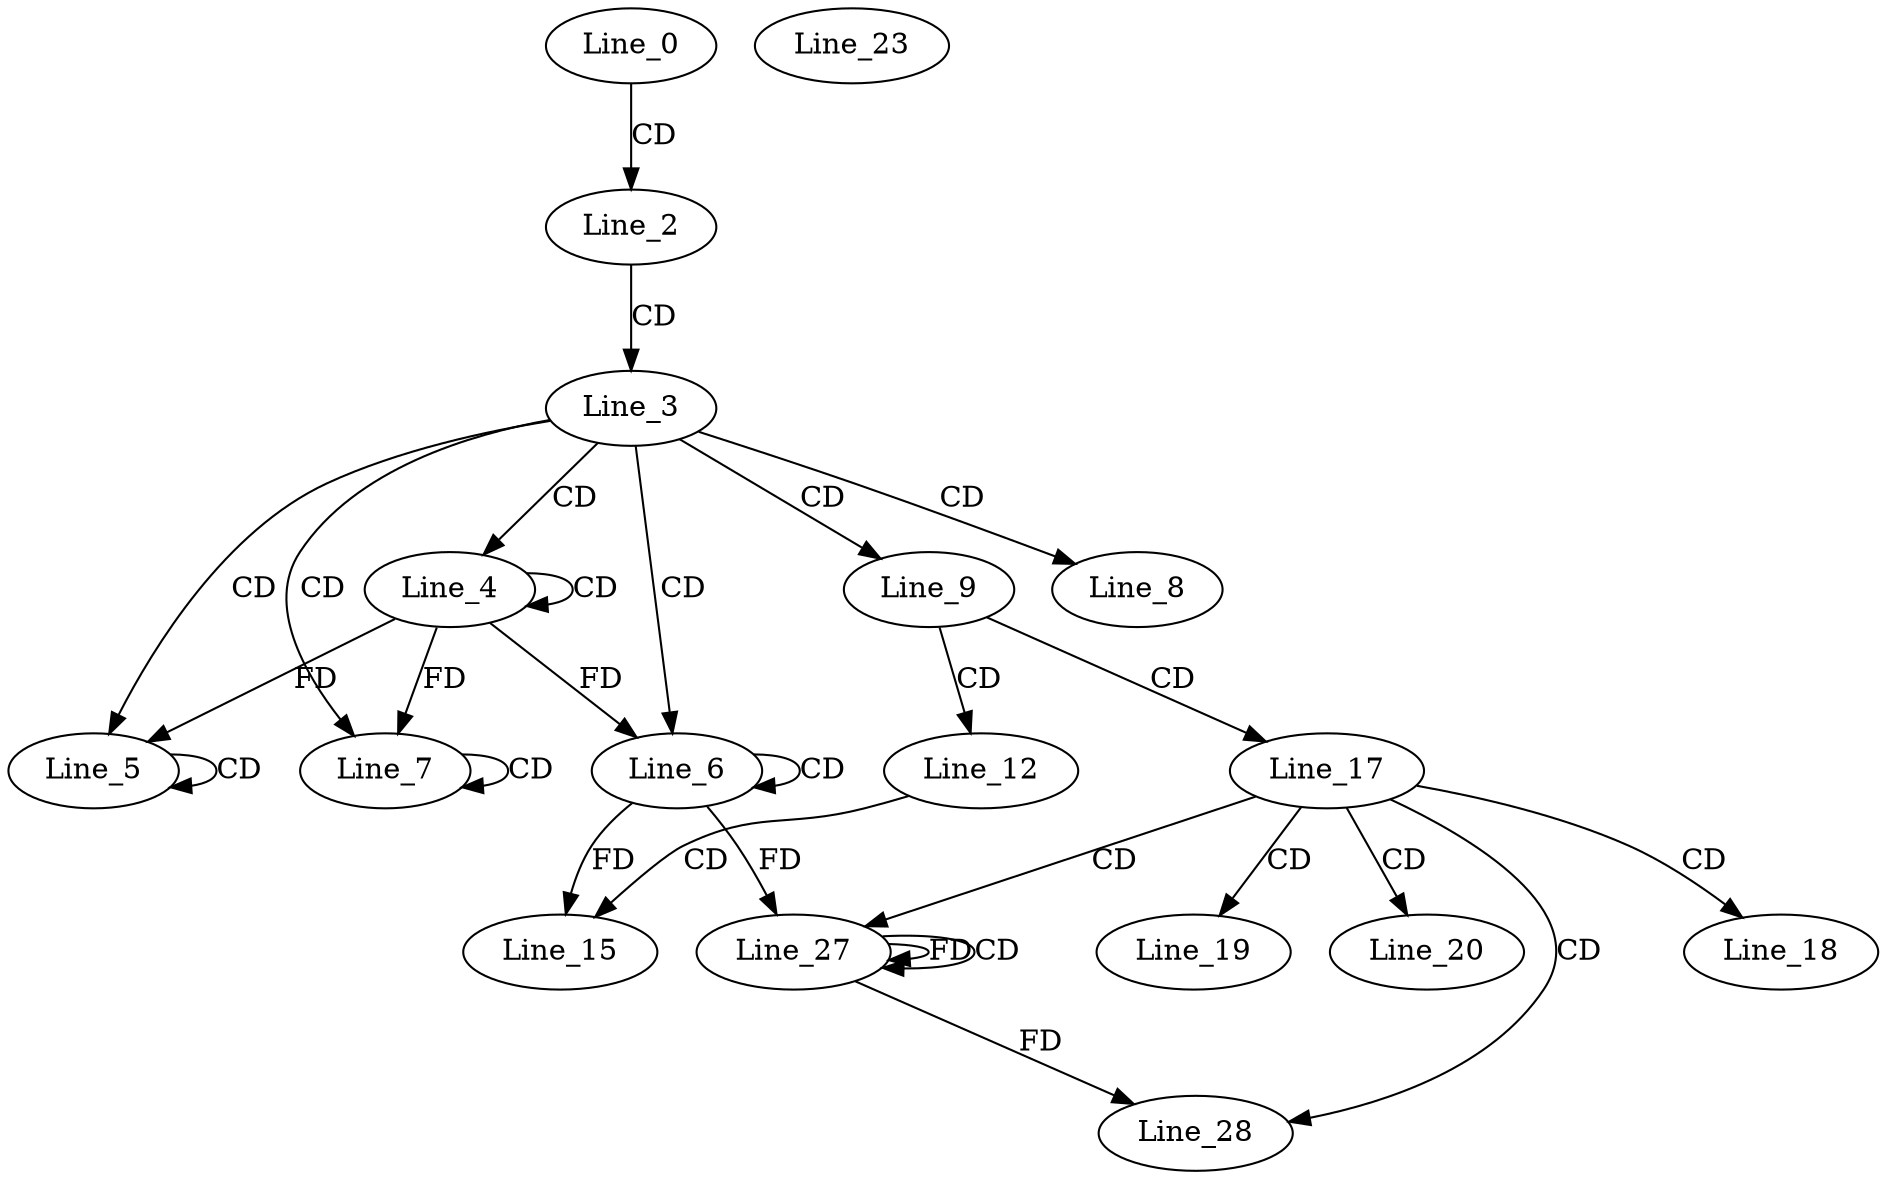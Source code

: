 digraph G {
  Line_0;
  Line_2;
  Line_3;
  Line_4;
  Line_4;
  Line_5;
  Line_5;
  Line_6;
  Line_6;
  Line_7;
  Line_7;
  Line_8;
  Line_8;
  Line_9;
  Line_12;
  Line_15;
  Line_17;
  Line_17;
  Line_17;
  Line_18;
  Line_19;
  Line_20;
  Line_23;
  Line_27;
  Line_27;
  Line_28;
  Line_0 -> Line_2 [ label="CD" ];
  Line_2 -> Line_3 [ label="CD" ];
  Line_3 -> Line_4 [ label="CD" ];
  Line_4 -> Line_4 [ label="CD" ];
  Line_3 -> Line_5 [ label="CD" ];
  Line_5 -> Line_5 [ label="CD" ];
  Line_4 -> Line_5 [ label="FD" ];
  Line_3 -> Line_6 [ label="CD" ];
  Line_6 -> Line_6 [ label="CD" ];
  Line_4 -> Line_6 [ label="FD" ];
  Line_3 -> Line_7 [ label="CD" ];
  Line_7 -> Line_7 [ label="CD" ];
  Line_4 -> Line_7 [ label="FD" ];
  Line_3 -> Line_8 [ label="CD" ];
  Line_3 -> Line_9 [ label="CD" ];
  Line_9 -> Line_12 [ label="CD" ];
  Line_12 -> Line_15 [ label="CD" ];
  Line_6 -> Line_15 [ label="FD" ];
  Line_9 -> Line_17 [ label="CD" ];
  Line_17 -> Line_18 [ label="CD" ];
  Line_17 -> Line_19 [ label="CD" ];
  Line_17 -> Line_20 [ label="CD" ];
  Line_17 -> Line_27 [ label="CD" ];
  Line_6 -> Line_27 [ label="FD" ];
  Line_27 -> Line_27 [ label="FD" ];
  Line_27 -> Line_27 [ label="CD" ];
  Line_17 -> Line_28 [ label="CD" ];
  Line_27 -> Line_28 [ label="FD" ];
}
